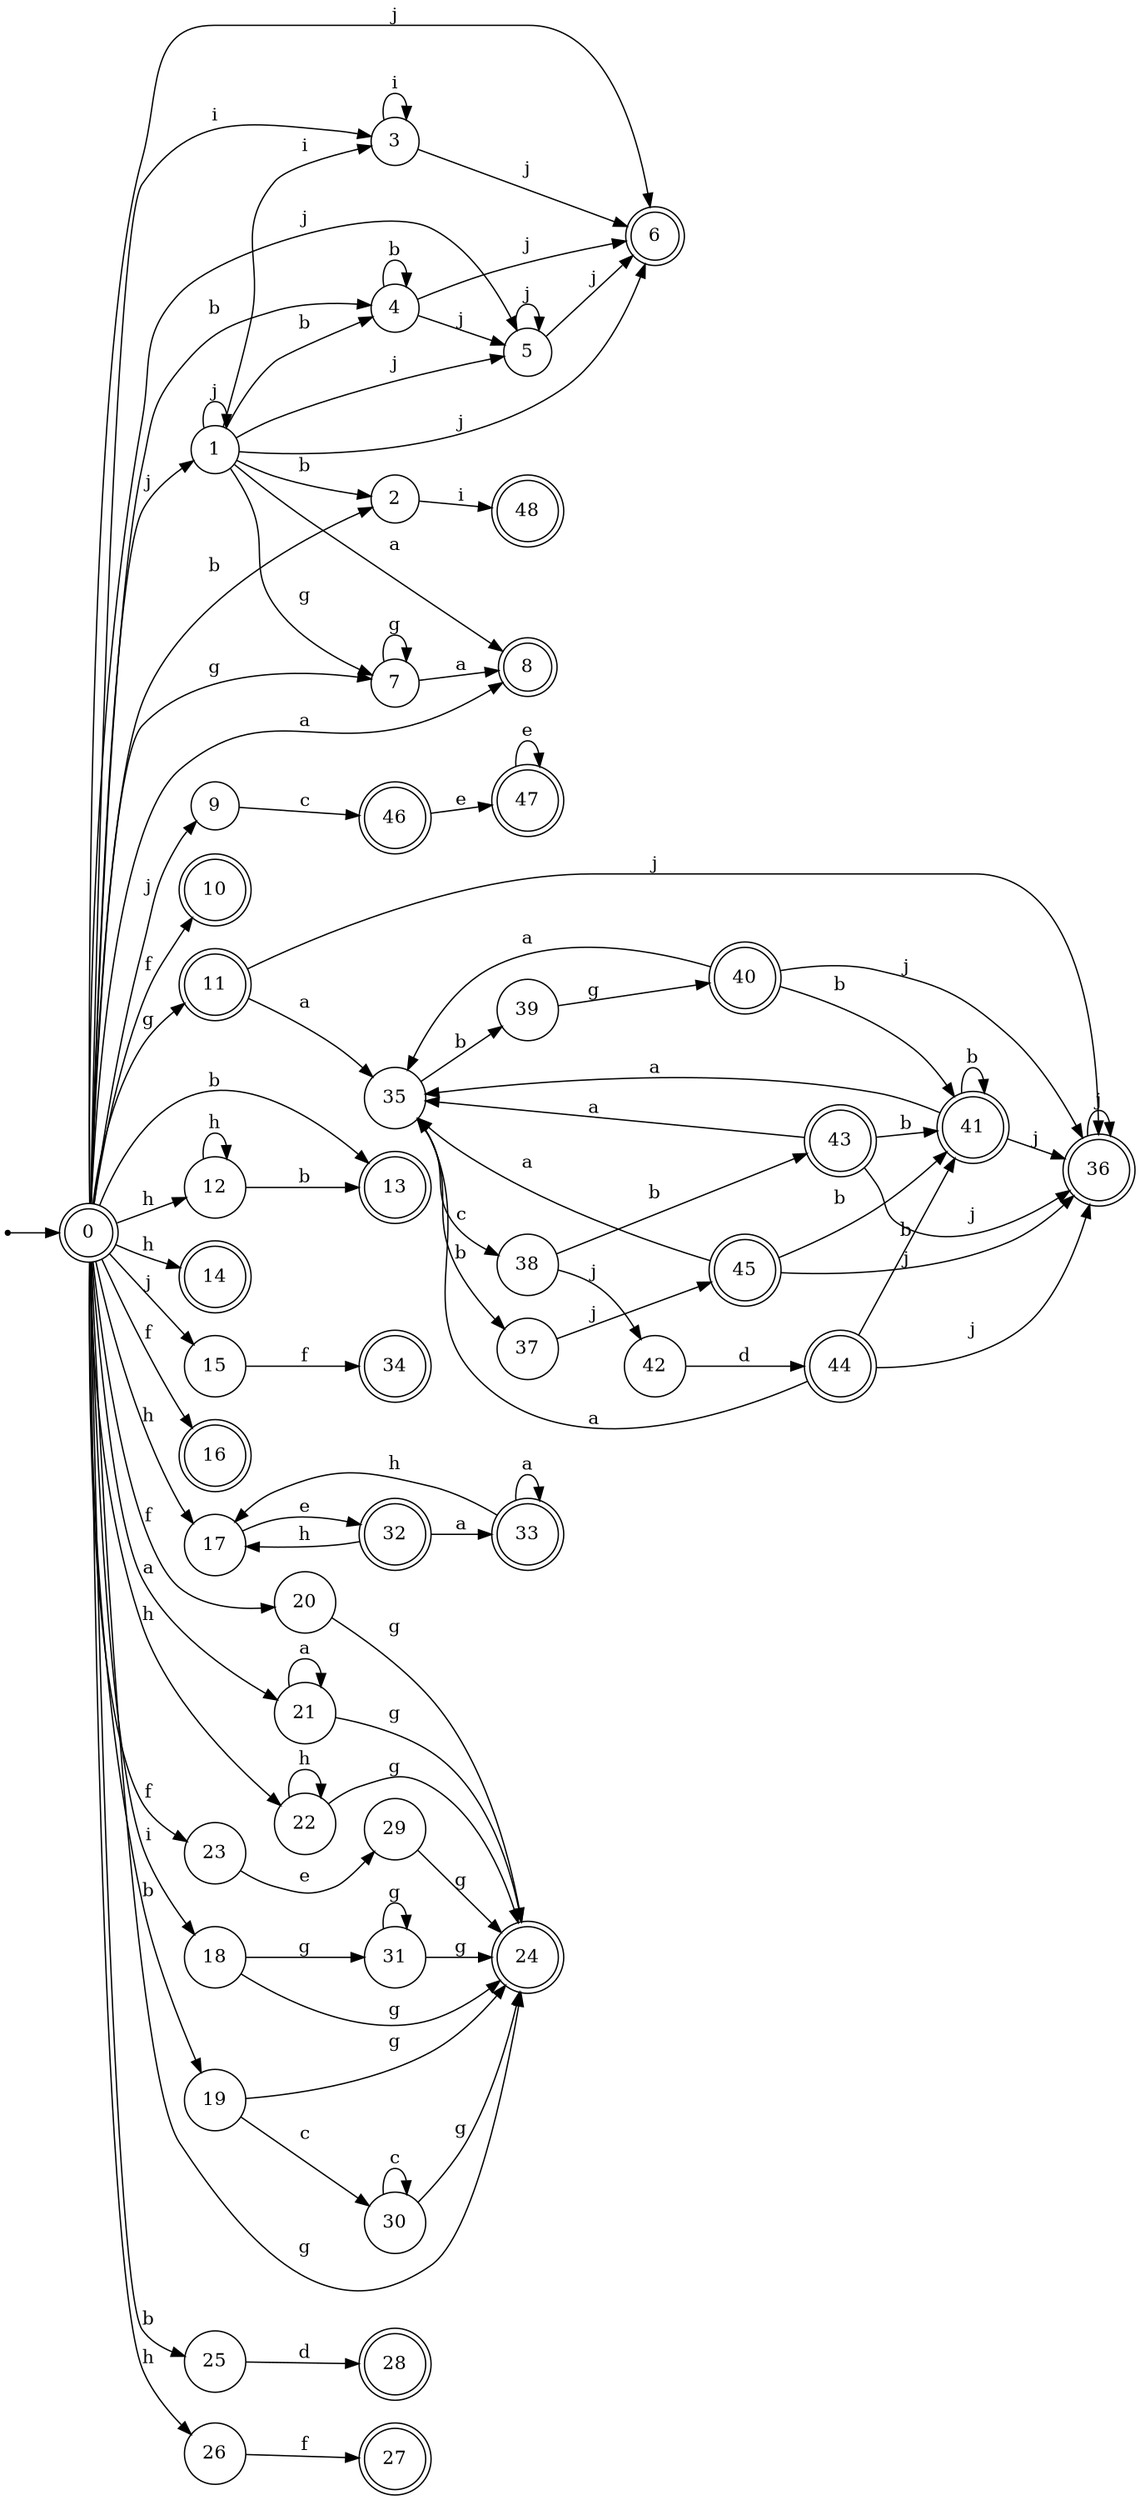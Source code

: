 digraph finite_state_machine {
rankdir=LR;
size="20,20";
node [shape = point]; "dummy0"
node [shape = doublecircle]; "0";"dummy0" -> "0";
node [shape = circle]; "1";
node [shape = circle]; "2";
node [shape = circle]; "3";
node [shape = circle]; "4";
node [shape = circle]; "5";
node [shape = doublecircle]; "6";node [shape = circle]; "7";
node [shape = doublecircle]; "8";node [shape = circle]; "9";
node [shape = doublecircle]; "10";node [shape = doublecircle]; "11";node [shape = circle]; "12";
node [shape = doublecircle]; "13";node [shape = doublecircle]; "14";node [shape = circle]; "15";
node [shape = doublecircle]; "16";node [shape = circle]; "17";
node [shape = circle]; "18";
node [shape = circle]; "19";
node [shape = circle]; "20";
node [shape = circle]; "21";
node [shape = circle]; "22";
node [shape = circle]; "23";
node [shape = doublecircle]; "24";node [shape = circle]; "25";
node [shape = circle]; "26";
node [shape = doublecircle]; "27";node [shape = doublecircle]; "28";node [shape = circle]; "29";
node [shape = circle]; "30";
node [shape = circle]; "31";
node [shape = doublecircle]; "32";node [shape = doublecircle]; "33";node [shape = doublecircle]; "34";node [shape = circle]; "35";
node [shape = doublecircle]; "36";node [shape = circle]; "37";
node [shape = circle]; "38";
node [shape = circle]; "39";
node [shape = doublecircle]; "40";node [shape = doublecircle]; "41";node [shape = circle]; "42";
node [shape = doublecircle]; "43";node [shape = doublecircle]; "44";node [shape = doublecircle]; "45";node [shape = doublecircle]; "46";node [shape = doublecircle]; "47";node [shape = doublecircle]; "48";"0" -> "1" [label = "j"];
 "0" -> "5" [label = "j"];
 "0" -> "6" [label = "j"];
 "0" -> "9" [label = "j"];
 "0" -> "15" [label = "j"];
 "0" -> "2" [label = "b"];
 "0" -> "19" [label = "b"];
 "0" -> "4" [label = "b"];
 "0" -> "25" [label = "b"];
 "0" -> "13" [label = "b"];
 "0" -> "18" [label = "i"];
 "0" -> "3" [label = "i"];
 "0" -> "24" [label = "g"];
 "0" -> "11" [label = "g"];
 "0" -> "7" [label = "g"];
 "0" -> "8" [label = "a"];
 "0" -> "21" [label = "a"];
 "0" -> "16" [label = "f"];
 "0" -> "10" [label = "f"];
 "0" -> "20" [label = "f"];
 "0" -> "23" [label = "f"];
 "0" -> "17" [label = "h"];
 "0" -> "22" [label = "h"];
 "0" -> "26" [label = "h"];
 "0" -> "12" [label = "h"];
 "0" -> "14" [label = "h"];
 "26" -> "27" [label = "f"];
 "25" -> "28" [label = "d"];
 "23" -> "29" [label = "e"];
 "29" -> "24" [label = "g"];
 "22" -> "22" [label = "h"];
 "22" -> "24" [label = "g"];
 "21" -> "21" [label = "a"];
 "21" -> "24" [label = "g"];
 "20" -> "24" [label = "g"];
 "19" -> "30" [label = "c"];
 "19" -> "24" [label = "g"];
 "30" -> "30" [label = "c"];
 "30" -> "24" [label = "g"];
 "18" -> "24" [label = "g"];
 "18" -> "31" [label = "g"];
 "31" -> "24" [label = "g"];
 "31" -> "31" [label = "g"];
 "17" -> "32" [label = "e"];
 "32" -> "17" [label = "h"];
 "32" -> "33" [label = "a"];
 "33" -> "33" [label = "a"];
 "33" -> "17" [label = "h"];
 "15" -> "34" [label = "f"];
 "12" -> "12" [label = "h"];
 "12" -> "13" [label = "b"];
 "11" -> "35" [label = "a"];
 "11" -> "36" [label = "j"];
 "36" -> "36" [label = "j"];
 "35" -> "37" [label = "b"];
 "35" -> "39" [label = "b"];
 "35" -> "38" [label = "c"];
 "39" -> "40" [label = "g"];
 "40" -> "35" [label = "a"];
 "40" -> "41" [label = "b"];
 "40" -> "36" [label = "j"];
 "41" -> "41" [label = "b"];
 "41" -> "35" [label = "a"];
 "41" -> "36" [label = "j"];
 "38" -> "42" [label = "j"];
 "38" -> "43" [label = "b"];
 "43" -> "35" [label = "a"];
 "43" -> "41" [label = "b"];
 "43" -> "36" [label = "j"];
 "42" -> "44" [label = "d"];
 "44" -> "35" [label = "a"];
 "44" -> "41" [label = "b"];
 "44" -> "36" [label = "j"];
 "37" -> "45" [label = "j"];
 "45" -> "35" [label = "a"];
 "45" -> "41" [label = "b"];
 "45" -> "36" [label = "j"];
 "9" -> "46" [label = "c"];
 "46" -> "47" [label = "e"];
 "47" -> "47" [label = "e"];
 "7" -> "7" [label = "g"];
 "7" -> "8" [label = "a"];
 "5" -> "5" [label = "j"];
 "5" -> "6" [label = "j"];
 "4" -> "4" [label = "b"];
 "4" -> "5" [label = "j"];
 "4" -> "6" [label = "j"];
 "3" -> "3" [label = "i"];
 "3" -> "6" [label = "j"];
 "2" -> "48" [label = "i"];
 "1" -> "1" [label = "j"];
 "1" -> "5" [label = "j"];
 "1" -> "6" [label = "j"];
 "1" -> "2" [label = "b"];
 "1" -> "4" [label = "b"];
 "1" -> "3" [label = "i"];
 "1" -> "7" [label = "g"];
 "1" -> "8" [label = "a"];
 }
